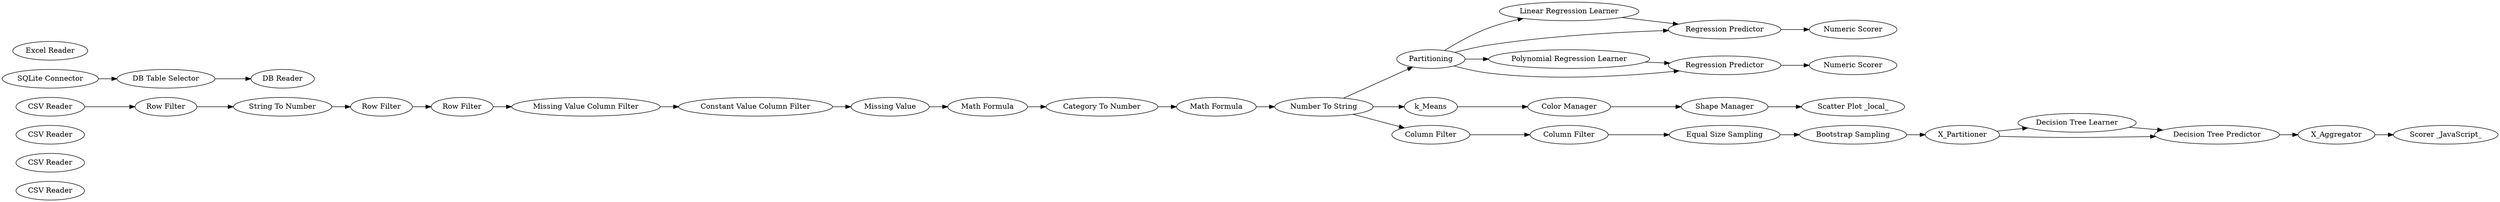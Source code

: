 digraph {
	1 [label="CSV Reader"]
	2 [label="CSV Reader"]
	3 [label="CSV Reader"]
	4 [label="Shape Manager"]
	5 [label="CSV Reader"]
	7 [label="Row Filter"]
	25 [label="SQLite Connector"]
	26 [label="Excel Reader"]
	27 [label="DB Reader"]
	28 [label="DB Table Selector"]
	30 [label="String To Number"]
	39 [label="Row Filter"]
	41 [label="Row Filter"]
	42 [label="Missing Value Column Filter"]
	44 [label="Constant Value Column Filter"]
	45 [label="Missing Value"]
	48 [label="Category To Number"]
	49 [label="Math Formula"]
	51 [label="Math Formula"]
	56 [label="Number To String"]
	72 [label=Partitioning]
	73 [label="Linear Regression Learner"]
	74 [label="Regression Predictor"]
	75 [label="Numeric Scorer"]
	78 [label=k_Means]
	79 [label="Color Manager"]
	80 [label="Scatter Plot _local_"]
	93 [label="Polynomial Regression Learner"]
	94 [label="Regression Predictor"]
	95 [label="Numeric Scorer"]
	135 [label=X_Partitioner]
	136 [label=X_Aggregator]
	137 [label="Decision Tree Learner"]
	138 [label="Decision Tree Predictor"]
	139 [label="Scorer _JavaScript_"]
	140 [label="Column Filter"]
	141 [label="Column Filter"]
	142 [label="Equal Size Sampling"]
	143 [label="Bootstrap Sampling"]
	4 -> 80
	5 -> 7
	7 -> 30
	25 -> 28
	28 -> 27
	30 -> 39
	39 -> 41
	41 -> 42
	42 -> 44
	44 -> 45
	45 -> 49
	48 -> 51
	49 -> 48
	51 -> 56
	56 -> 140
	56 -> 72
	56 -> 78
	72 -> 73
	72 -> 74
	72 -> 93
	72 -> 94
	73 -> 74
	74 -> 75
	78 -> 79
	79 -> 4
	93 -> 94
	94 -> 95
	135 -> 138
	135 -> 137
	136 -> 139
	137 -> 138
	138 -> 136
	140 -> 141
	141 -> 142
	142 -> 143
	143 -> 135
	rankdir=LR
}
